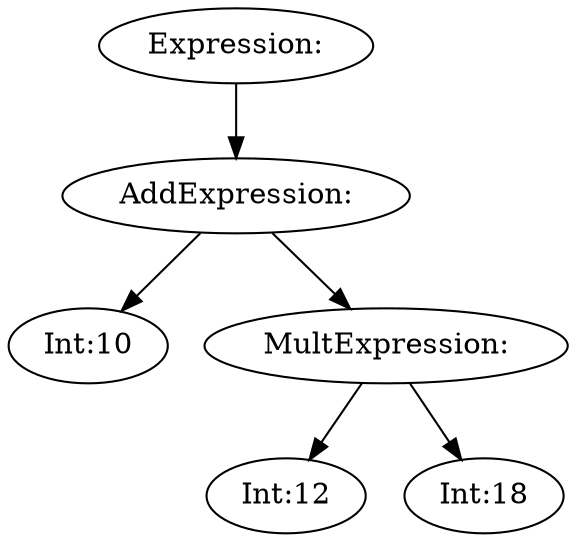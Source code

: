 digraph {
n0 [label="Expression:"];
n1 [label="AddExpression:"];
n2 [label="Int:10"];
n1 -> n2
n3 [label="MultExpression:"];
n4 [label="Int:12"];
n3 -> n4
n5 [label="Int:18"];
n3 -> n5
n1 -> n3
n0 -> n1
}
